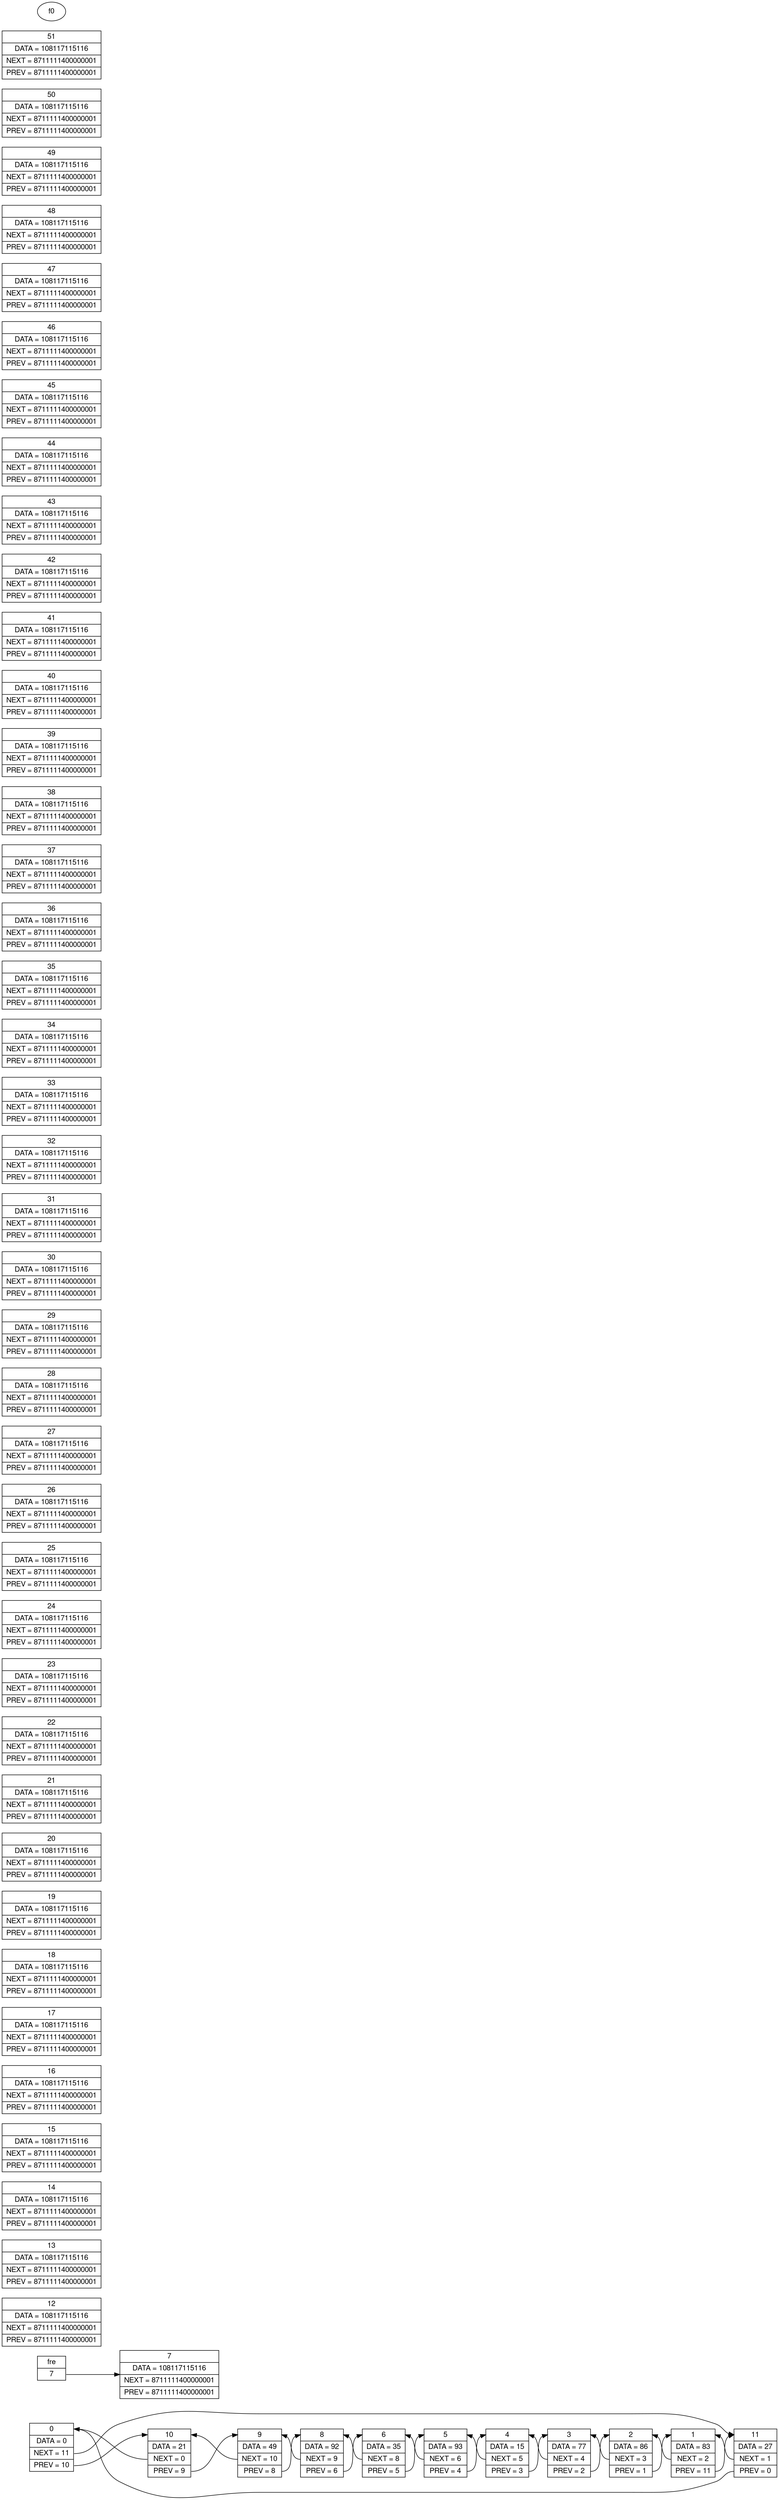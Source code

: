 digraph g {
fontname="Helvetica,Arial,sans-serif"node [fontname="Helvetica,Arial,sans-serif"]
graph [
rankdir = "LR"
];
node [
fontisze = "16"
shape = "ellipse"
];
"node0" [
label = "<f0> 0 |<f1> DATA = 0|<f2> NEXT = 11|<f3>PREV = 10"
shape = "record"
];
"node1" [
label = "<f0> 1 |<f1> DATA = 83|<f2> NEXT = 2|<f3>PREV = 11"
shape = "record"
];
"node2" [
label = "<f0> 2 |<f1> DATA = 86|<f2> NEXT = 3|<f3>PREV = 1"
shape = "record"
];
"node3" [
label = "<f0> 3 |<f1> DATA = 77|<f2> NEXT = 4|<f3>PREV = 2"
shape = "record"
];
"node4" [
label = "<f0> 4 |<f1> DATA = 15|<f2> NEXT = 5|<f3>PREV = 3"
shape = "record"
];
"node5" [
label = "<f0> 5 |<f1> DATA = 93|<f2> NEXT = 6|<f3>PREV = 4"
shape = "record"
];
"node6" [
label = "<f0> 6 |<f1> DATA = 35|<f2> NEXT = 8|<f3>PREV = 5"
shape = "record"
];
"node7" [
label = "<f0> 7 |<f1> DATA = 108117115116|<f2> NEXT = 8711111400000001|<f3>PREV = 8711111400000001"
shape = "record"
];
"node8" [
label = "<f0> 8 |<f1> DATA = 92|<f2> NEXT = 9|<f3>PREV = 6"
shape = "record"
];
"node9" [
label = "<f0> 9 |<f1> DATA = 49|<f2> NEXT = 10|<f3>PREV = 8"
shape = "record"
];
"node10" [
label = "<f0> 10 |<f1> DATA = 21|<f2> NEXT = 0|<f3>PREV = 9"
shape = "record"
];
"node11" [
label = "<f0> 11 |<f1> DATA = 27|<f2> NEXT = 1|<f3>PREV = 0"
shape = "record"
];
"node12" [
label = "<f0> 12 |<f1> DATA = 108117115116|<f2> NEXT = 8711111400000001|<f3>PREV = 8711111400000001"
shape = "record"
];
"node13" [
label = "<f0> 13 |<f1> DATA = 108117115116|<f2> NEXT = 8711111400000001|<f3>PREV = 8711111400000001"
shape = "record"
];
"node14" [
label = "<f0> 14 |<f1> DATA = 108117115116|<f2> NEXT = 8711111400000001|<f3>PREV = 8711111400000001"
shape = "record"
];
"node15" [
label = "<f0> 15 |<f1> DATA = 108117115116|<f2> NEXT = 8711111400000001|<f3>PREV = 8711111400000001"
shape = "record"
];
"node16" [
label = "<f0> 16 |<f1> DATA = 108117115116|<f2> NEXT = 8711111400000001|<f3>PREV = 8711111400000001"
shape = "record"
];
"node17" [
label = "<f0> 17 |<f1> DATA = 108117115116|<f2> NEXT = 8711111400000001|<f3>PREV = 8711111400000001"
shape = "record"
];
"node18" [
label = "<f0> 18 |<f1> DATA = 108117115116|<f2> NEXT = 8711111400000001|<f3>PREV = 8711111400000001"
shape = "record"
];
"node19" [
label = "<f0> 19 |<f1> DATA = 108117115116|<f2> NEXT = 8711111400000001|<f3>PREV = 8711111400000001"
shape = "record"
];
"node20" [
label = "<f0> 20 |<f1> DATA = 108117115116|<f2> NEXT = 8711111400000001|<f3>PREV = 8711111400000001"
shape = "record"
];
"node21" [
label = "<f0> 21 |<f1> DATA = 108117115116|<f2> NEXT = 8711111400000001|<f3>PREV = 8711111400000001"
shape = "record"
];
"node22" [
label = "<f0> 22 |<f1> DATA = 108117115116|<f2> NEXT = 8711111400000001|<f3>PREV = 8711111400000001"
shape = "record"
];
"node23" [
label = "<f0> 23 |<f1> DATA = 108117115116|<f2> NEXT = 8711111400000001|<f3>PREV = 8711111400000001"
shape = "record"
];
"node24" [
label = "<f0> 24 |<f1> DATA = 108117115116|<f2> NEXT = 8711111400000001|<f3>PREV = 8711111400000001"
shape = "record"
];
"node25" [
label = "<f0> 25 |<f1> DATA = 108117115116|<f2> NEXT = 8711111400000001|<f3>PREV = 8711111400000001"
shape = "record"
];
"node26" [
label = "<f0> 26 |<f1> DATA = 108117115116|<f2> NEXT = 8711111400000001|<f3>PREV = 8711111400000001"
shape = "record"
];
"node27" [
label = "<f0> 27 |<f1> DATA = 108117115116|<f2> NEXT = 8711111400000001|<f3>PREV = 8711111400000001"
shape = "record"
];
"node28" [
label = "<f0> 28 |<f1> DATA = 108117115116|<f2> NEXT = 8711111400000001|<f3>PREV = 8711111400000001"
shape = "record"
];
"node29" [
label = "<f0> 29 |<f1> DATA = 108117115116|<f2> NEXT = 8711111400000001|<f3>PREV = 8711111400000001"
shape = "record"
];
"node30" [
label = "<f0> 30 |<f1> DATA = 108117115116|<f2> NEXT = 8711111400000001|<f3>PREV = 8711111400000001"
shape = "record"
];
"node31" [
label = "<f0> 31 |<f1> DATA = 108117115116|<f2> NEXT = 8711111400000001|<f3>PREV = 8711111400000001"
shape = "record"
];
"node32" [
label = "<f0> 32 |<f1> DATA = 108117115116|<f2> NEXT = 8711111400000001|<f3>PREV = 8711111400000001"
shape = "record"
];
"node33" [
label = "<f0> 33 |<f1> DATA = 108117115116|<f2> NEXT = 8711111400000001|<f3>PREV = 8711111400000001"
shape = "record"
];
"node34" [
label = "<f0> 34 |<f1> DATA = 108117115116|<f2> NEXT = 8711111400000001|<f3>PREV = 8711111400000001"
shape = "record"
];
"node35" [
label = "<f0> 35 |<f1> DATA = 108117115116|<f2> NEXT = 8711111400000001|<f3>PREV = 8711111400000001"
shape = "record"
];
"node36" [
label = "<f0> 36 |<f1> DATA = 108117115116|<f2> NEXT = 8711111400000001|<f3>PREV = 8711111400000001"
shape = "record"
];
"node37" [
label = "<f0> 37 |<f1> DATA = 108117115116|<f2> NEXT = 8711111400000001|<f3>PREV = 8711111400000001"
shape = "record"
];
"node38" [
label = "<f0> 38 |<f1> DATA = 108117115116|<f2> NEXT = 8711111400000001|<f3>PREV = 8711111400000001"
shape = "record"
];
"node39" [
label = "<f0> 39 |<f1> DATA = 108117115116|<f2> NEXT = 8711111400000001|<f3>PREV = 8711111400000001"
shape = "record"
];
"node40" [
label = "<f0> 40 |<f1> DATA = 108117115116|<f2> NEXT = 8711111400000001|<f3>PREV = 8711111400000001"
shape = "record"
];
"node41" [
label = "<f0> 41 |<f1> DATA = 108117115116|<f2> NEXT = 8711111400000001|<f3>PREV = 8711111400000001"
shape = "record"
];
"node42" [
label = "<f0> 42 |<f1> DATA = 108117115116|<f2> NEXT = 8711111400000001|<f3>PREV = 8711111400000001"
shape = "record"
];
"node43" [
label = "<f0> 43 |<f1> DATA = 108117115116|<f2> NEXT = 8711111400000001|<f3>PREV = 8711111400000001"
shape = "record"
];
"node44" [
label = "<f0> 44 |<f1> DATA = 108117115116|<f2> NEXT = 8711111400000001|<f3>PREV = 8711111400000001"
shape = "record"
];
"node45" [
label = "<f0> 45 |<f1> DATA = 108117115116|<f2> NEXT = 8711111400000001|<f3>PREV = 8711111400000001"
shape = "record"
];
"node46" [
label = "<f0> 46 |<f1> DATA = 108117115116|<f2> NEXT = 8711111400000001|<f3>PREV = 8711111400000001"
shape = "record"
];
"node47" [
label = "<f0> 47 |<f1> DATA = 108117115116|<f2> NEXT = 8711111400000001|<f3>PREV = 8711111400000001"
shape = "record"
];
"node48" [
label = "<f0> 48 |<f1> DATA = 108117115116|<f2> NEXT = 8711111400000001|<f3>PREV = 8711111400000001"
shape = "record"
];
"node49" [
label = "<f0> 49 |<f1> DATA = 108117115116|<f2> NEXT = 8711111400000001|<f3>PREV = 8711111400000001"
shape = "record"
];
"node50" [
label = "<f0> 50 |<f1> DATA = 108117115116|<f2> NEXT = 8711111400000001|<f3>PREV = 8711111400000001"
shape = "record"
];
"node51" [
label = "<f0> 51 |<f1> DATA = 108117115116|<f2> NEXT = 8711111400000001|<f3>PREV = 8711111400000001"
shape = "record"
];
"free" [
label = "<f0> fre|<f1> 7"
shape = "record"
];
"node0":f2 -> "node11":f0 [id = 0];
"node0":f3 -> "node10":f0 [id = 1];
"node1":f2 -> "node2":f0 [id = 2];
"node1":f3 -> "node11":f0 [id = 3];
"node2":f2 -> "node3":f0 [id = 4];
"node2":f3 -> "node1":f0 [id = 5];
"node3":f2 -> "node4":f0 [id = 6];
"node3":f3 -> "node2":f0 [id = 7];
"node4":f2 -> "node5":f0 [id = 8];
"node4":f3 -> "node3":f0 [id = 9];
"node5":f2 -> "node6":f0 [id = 10];
"node5":f3 -> "node4":f0 [id = 11];
"node6":f2 -> "node8":f0 [id = 12];
"node6":f3 -> "node5":f0 [id = 13];
"node8":f2 -> "node9":f0 [id = 14];
"node8":f3 -> "node6":f0 [id = 15];
"node9":f2 -> "node10":f0 [id = 16];
"node9":f3 -> "node8":f0 [id = 17];
"node10":f2 -> "node0":f0 [id = 18];
"node10":f3 -> "node9":f0 [id = 19];
"node11":f2 -> "node1":f0 [id = 20];
"node11":f3 -> "node0":f0 [id = 21];
"free":f1 -> "node7"f0 [id = 22];
}